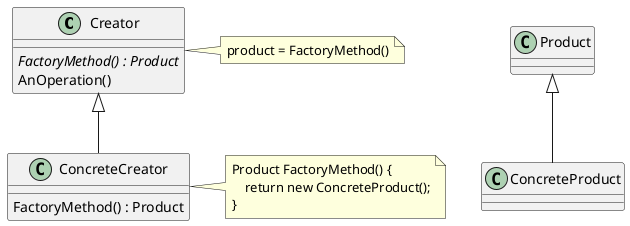 @startuml
class Creator {
  {abstract} FactoryMethod() : Product
  AnOperation()
}
note right of Creator
  product = FactoryMethod()
end note

class ConcreteCreator {
  FactoryMethod() : Product
}
note right of ConcreteCreator
  Product FactoryMethod() {
      return new ConcreteProduct();
  }
end note

class Product
class ConcreteProduct

Creator <|-- ConcreteCreator
Product <|-- ConcreteProduct
@enduml